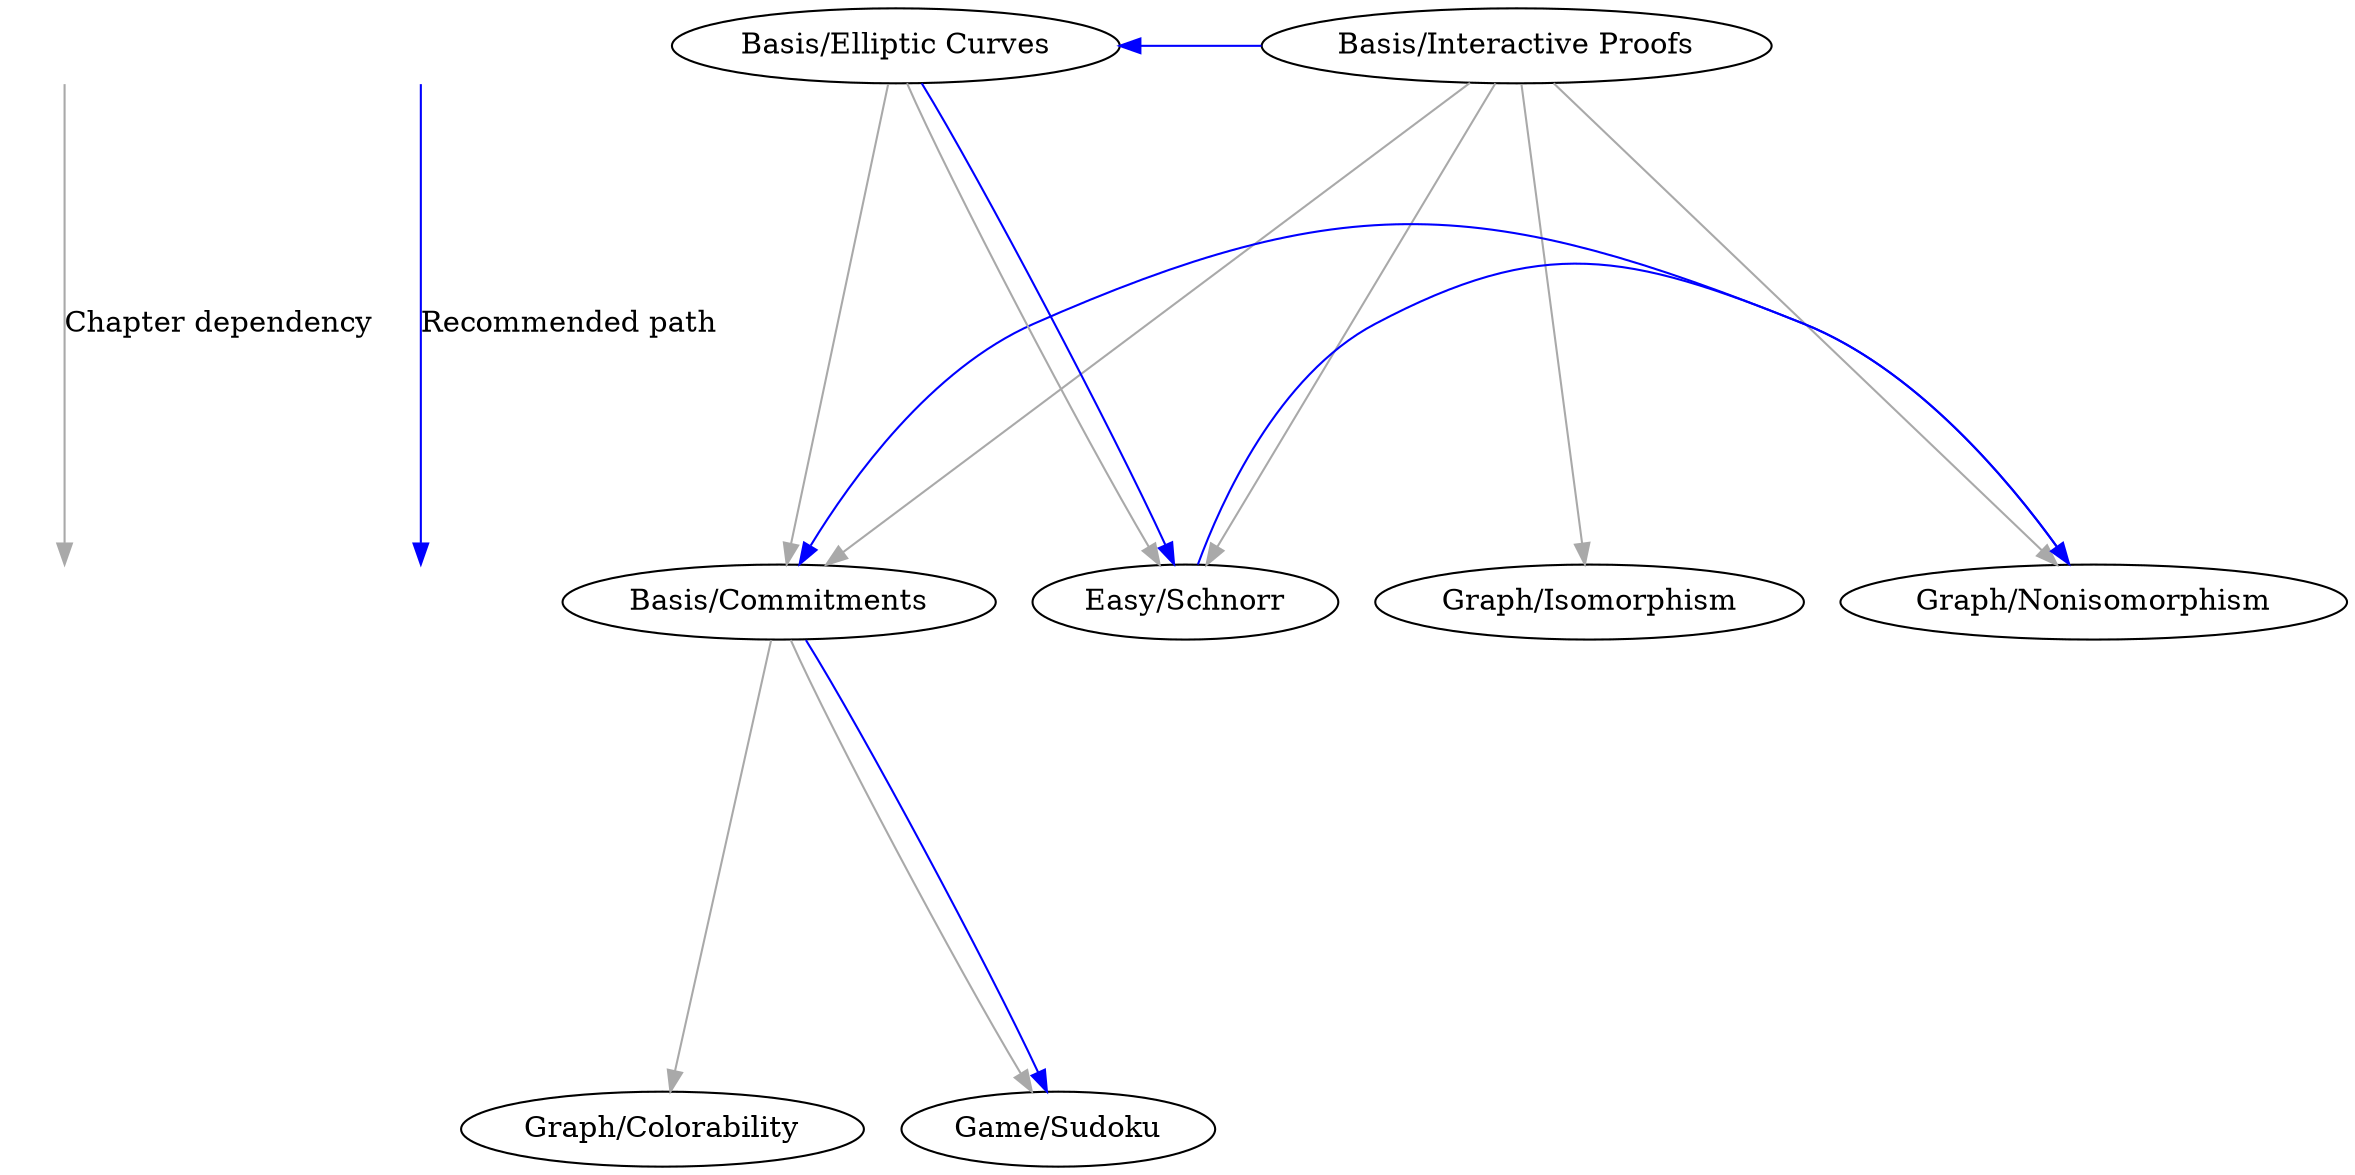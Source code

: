 digraph {
ranksep=3;

// Legend
subgraph legend {
    a [style=invis];
    b [style=invis];
    c [style=invis];
    d [style=invis];
    a -> b [label="Chapter dependency", color="darkgray"];
    c -> d [label="Recommended path", color="blue"];
}

// Chapter dependencies
edge[color="darkgray"]

"Basis/Interactive Proofs" -> {
    "Easy/Schnorr"
    "Basis/Commitments"
    "Graph/Nonisomorphism"
    "Graph/Isomorphism"
};
"Basis/Commitments" -> {
    "Graph/Colorability"
    "Game/Sudoku"
};
"Basis/Elliptic Curves" -> {
    "Easy/Schnorr"
    "Basis/Commitments"
};

// Recommended path
edge[color="blue", constraint=false]

"Basis/Interactive Proofs"
-> "Basis/Elliptic Curves"
-> "Easy/Schnorr"
-> "Graph/Nonisomorphism"
-> "Basis/Commitments"
-> "Game/Sudoku";

}
